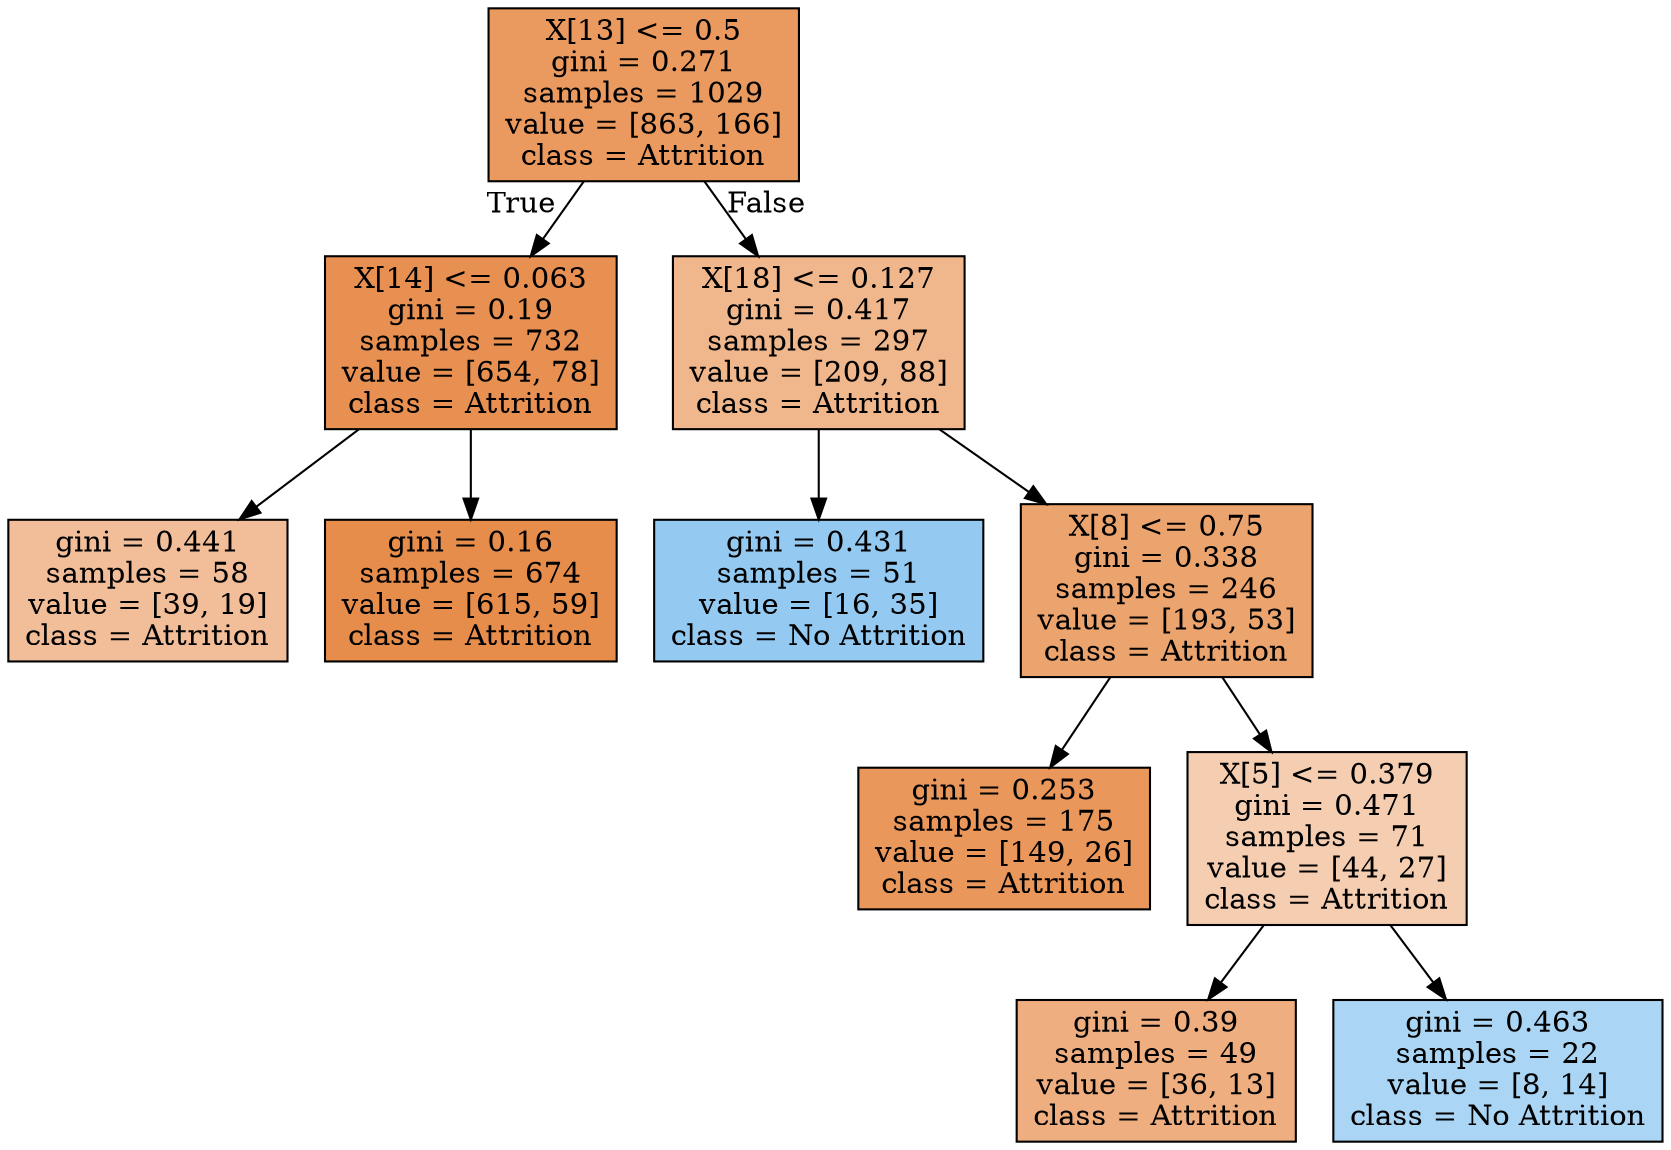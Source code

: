digraph Tree {
node [shape=box, style="filled", color="black"] ;
0 [label="X[13] <= 0.5\ngini = 0.271\nsamples = 1029\nvalue = [863, 166]\nclass = Attrition", fillcolor="#ea995f"] ;
1 [label="X[14] <= 0.063\ngini = 0.19\nsamples = 732\nvalue = [654, 78]\nclass = Attrition", fillcolor="#e89051"] ;
0 -> 1 [labeldistance=2.5, labelangle=45, headlabel="True"] ;
2 [label="gini = 0.441\nsamples = 58\nvalue = [39, 19]\nclass = Attrition", fillcolor="#f2be99"] ;
1 -> 2 ;
3 [label="gini = 0.16\nsamples = 674\nvalue = [615, 59]\nclass = Attrition", fillcolor="#e78d4c"] ;
1 -> 3 ;
4 [label="X[18] <= 0.127\ngini = 0.417\nsamples = 297\nvalue = [209, 88]\nclass = Attrition", fillcolor="#f0b68c"] ;
0 -> 4 [labeldistance=2.5, labelangle=-45, headlabel="False"] ;
5 [label="gini = 0.431\nsamples = 51\nvalue = [16, 35]\nclass = No Attrition", fillcolor="#94caf1"] ;
4 -> 5 ;
6 [label="X[8] <= 0.75\ngini = 0.338\nsamples = 246\nvalue = [193, 53]\nclass = Attrition", fillcolor="#eca46f"] ;
4 -> 6 ;
7 [label="gini = 0.253\nsamples = 175\nvalue = [149, 26]\nclass = Attrition", fillcolor="#ea975c"] ;
6 -> 7 ;
8 [label="X[5] <= 0.379\ngini = 0.471\nsamples = 71\nvalue = [44, 27]\nclass = Attrition", fillcolor="#f5ceb2"] ;
6 -> 8 ;
9 [label="gini = 0.39\nsamples = 49\nvalue = [36, 13]\nclass = Attrition", fillcolor="#eeae80"] ;
8 -> 9 ;
10 [label="gini = 0.463\nsamples = 22\nvalue = [8, 14]\nclass = No Attrition", fillcolor="#aad5f4"] ;
8 -> 10 ;
}
